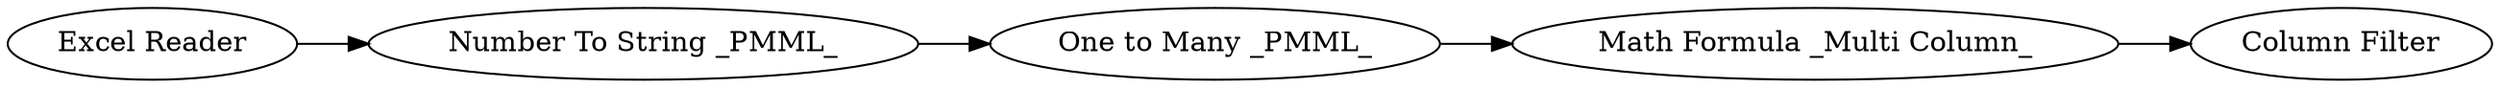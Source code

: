 digraph {
	2 -> 5
	5 -> 6
	1 -> 3
	3 -> 2
	5 [label="Math Formula _Multi Column_"]
	1 [label="Excel Reader"]
	6 [label="Column Filter"]
	3 [label="Number To String _PMML_"]
	2 [label="One to Many _PMML_"]
	rankdir=LR
}

